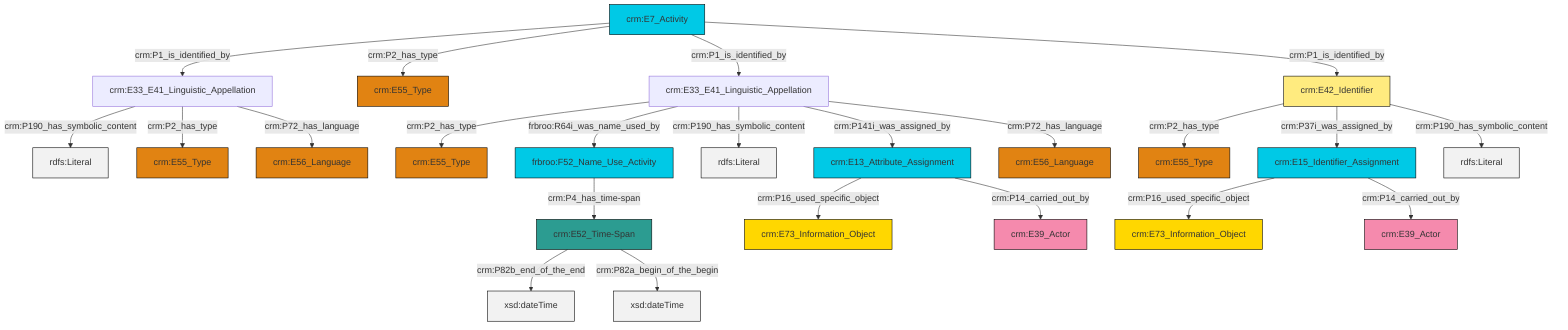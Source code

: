 graph TD
classDef Literal fill:#f2f2f2,stroke:#000000;
classDef CRM_Entity fill:#FFFFFF,stroke:#000000;
classDef Temporal_Entity fill:#00C9E6, stroke:#000000;
classDef Type fill:#E18312, stroke:#000000;
classDef Time-Span fill:#2C9C91, stroke:#000000;
classDef Appellation fill:#FFEB7F, stroke:#000000;
classDef Place fill:#008836, stroke:#000000;
classDef Persistent_Item fill:#B266B2, stroke:#000000;
classDef Conceptual_Object fill:#FFD700, stroke:#000000;
classDef Physical_Thing fill:#D2B48C, stroke:#000000;
classDef Actor fill:#f58aad, stroke:#000000;
classDef PC_Classes fill:#4ce600, stroke:#000000;
classDef Multi fill:#cccccc,stroke:#000000;

2["crm:E33_E41_Linguistic_Appellation"]:::Default -->|crm:P2_has_type| 3["crm:E55_Type"]:::Type
7["crm:E52_Time-Span"]:::Time-Span -->|crm:P82b_end_of_the_end| 8[xsd:dateTime]:::Literal
11["crm:E13_Attribute_Assignment"]:::Temporal_Entity -->|crm:P16_used_specific_object| 12["crm:E73_Information_Object"]:::Conceptual_Object
0["crm:E7_Activity"]:::Temporal_Entity -->|crm:P1_is_identified_by| 13["crm:E33_E41_Linguistic_Appellation"]:::Default
22["crm:E42_Identifier"]:::Appellation -->|crm:P2_has_type| 23["crm:E55_Type"]:::Type
22["crm:E42_Identifier"]:::Appellation -->|crm:P37i_was_assigned_by| 25["crm:E15_Identifier_Assignment"]:::Temporal_Entity
0["crm:E7_Activity"]:::Temporal_Entity -->|crm:P2_has_type| 16["crm:E55_Type"]:::Type
2["crm:E33_E41_Linguistic_Appellation"]:::Default -->|frbroo:R64i_was_name_used_by| 29["frbroo:F52_Name_Use_Activity"]:::Temporal_Entity
7["crm:E52_Time-Span"]:::Time-Span -->|crm:P82a_begin_of_the_begin| 30[xsd:dateTime]:::Literal
25["crm:E15_Identifier_Assignment"]:::Temporal_Entity -->|crm:P16_used_specific_object| 18["crm:E73_Information_Object"]:::Conceptual_Object
2["crm:E33_E41_Linguistic_Appellation"]:::Default -->|crm:P190_has_symbolic_content| 31[rdfs:Literal]:::Literal
13["crm:E33_E41_Linguistic_Appellation"]:::Default -->|crm:P190_has_symbolic_content| 32[rdfs:Literal]:::Literal
22["crm:E42_Identifier"]:::Appellation -->|crm:P190_has_symbolic_content| 34[rdfs:Literal]:::Literal
29["frbroo:F52_Name_Use_Activity"]:::Temporal_Entity -->|crm:P4_has_time-span| 7["crm:E52_Time-Span"]:::Time-Span
2["crm:E33_E41_Linguistic_Appellation"]:::Default -->|crm:P141i_was_assigned_by| 11["crm:E13_Attribute_Assignment"]:::Temporal_Entity
13["crm:E33_E41_Linguistic_Appellation"]:::Default -->|crm:P2_has_type| 9["crm:E55_Type"]:::Type
0["crm:E7_Activity"]:::Temporal_Entity -->|crm:P1_is_identified_by| 2["crm:E33_E41_Linguistic_Appellation"]:::Default
13["crm:E33_E41_Linguistic_Appellation"]:::Default -->|crm:P72_has_language| 4["crm:E56_Language"]:::Type
11["crm:E13_Attribute_Assignment"]:::Temporal_Entity -->|crm:P14_carried_out_by| 14["crm:E39_Actor"]:::Actor
2["crm:E33_E41_Linguistic_Appellation"]:::Default -->|crm:P72_has_language| 20["crm:E56_Language"]:::Type
0["crm:E7_Activity"]:::Temporal_Entity -->|crm:P1_is_identified_by| 22["crm:E42_Identifier"]:::Appellation
25["crm:E15_Identifier_Assignment"]:::Temporal_Entity -->|crm:P14_carried_out_by| 39["crm:E39_Actor"]:::Actor